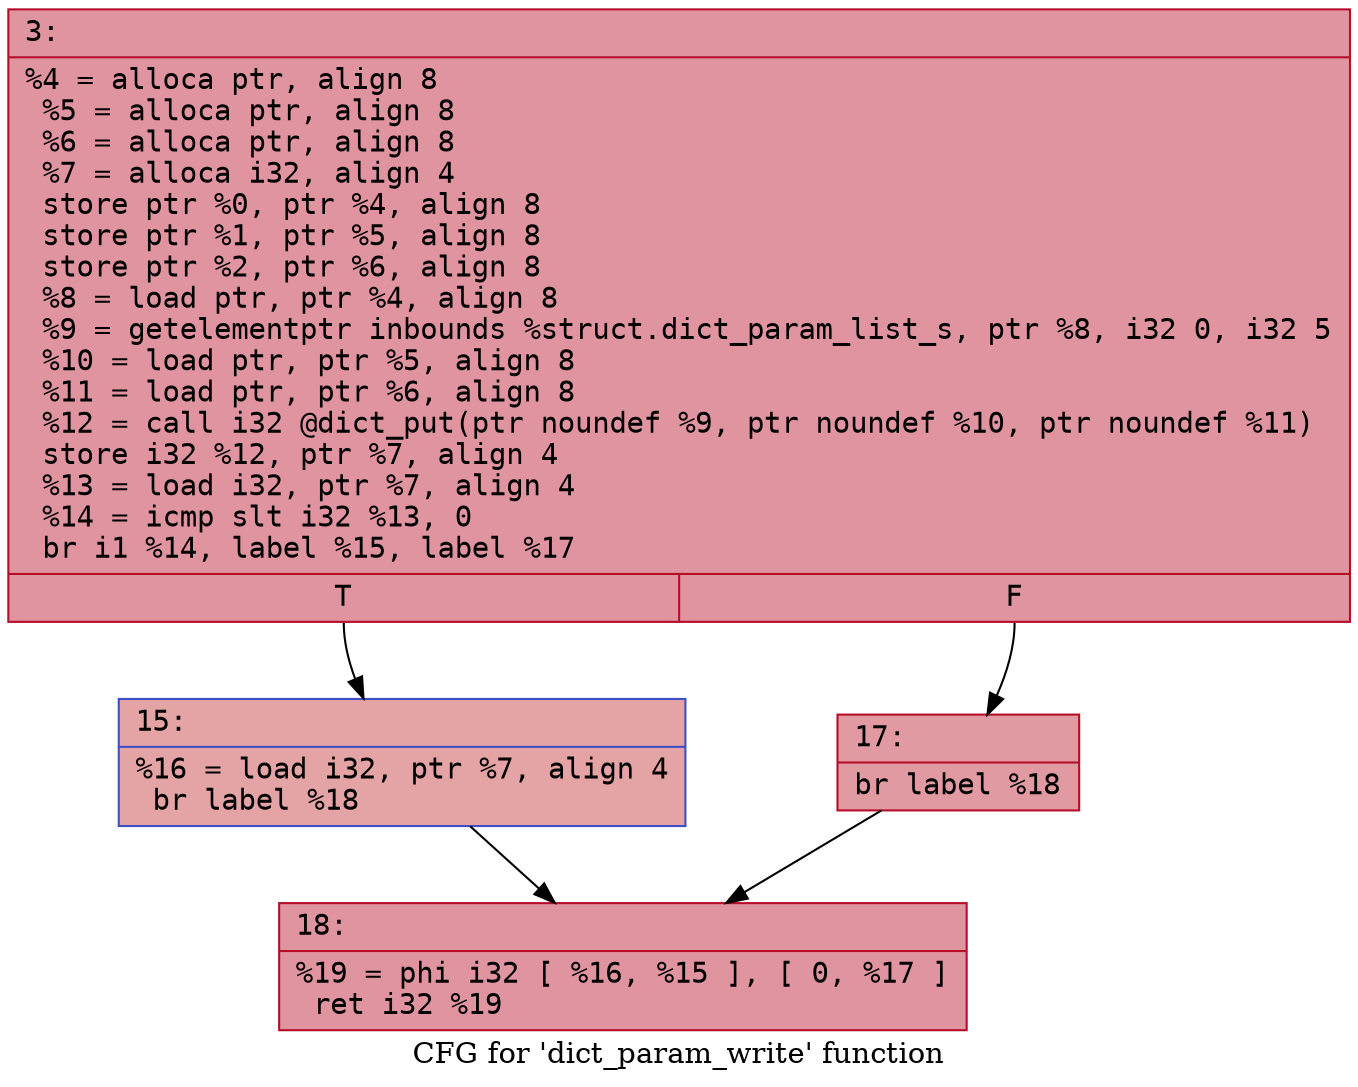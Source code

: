 digraph "CFG for 'dict_param_write' function" {
	label="CFG for 'dict_param_write' function";

	Node0x6000017ae8a0 [shape=record,color="#b70d28ff", style=filled, fillcolor="#b70d2870" fontname="Courier",label="{3:\l|  %4 = alloca ptr, align 8\l  %5 = alloca ptr, align 8\l  %6 = alloca ptr, align 8\l  %7 = alloca i32, align 4\l  store ptr %0, ptr %4, align 8\l  store ptr %1, ptr %5, align 8\l  store ptr %2, ptr %6, align 8\l  %8 = load ptr, ptr %4, align 8\l  %9 = getelementptr inbounds %struct.dict_param_list_s, ptr %8, i32 0, i32 5\l  %10 = load ptr, ptr %5, align 8\l  %11 = load ptr, ptr %6, align 8\l  %12 = call i32 @dict_put(ptr noundef %9, ptr noundef %10, ptr noundef %11)\l  store i32 %12, ptr %7, align 4\l  %13 = load i32, ptr %7, align 4\l  %14 = icmp slt i32 %13, 0\l  br i1 %14, label %15, label %17\l|{<s0>T|<s1>F}}"];
	Node0x6000017ae8a0:s0 -> Node0x6000017ae8f0[tooltip="3 -> 15\nProbability 37.50%" ];
	Node0x6000017ae8a0:s1 -> Node0x6000017ae940[tooltip="3 -> 17\nProbability 62.50%" ];
	Node0x6000017ae8f0 [shape=record,color="#3d50c3ff", style=filled, fillcolor="#c32e3170" fontname="Courier",label="{15:\l|  %16 = load i32, ptr %7, align 4\l  br label %18\l}"];
	Node0x6000017ae8f0 -> Node0x6000017ae990[tooltip="15 -> 18\nProbability 100.00%" ];
	Node0x6000017ae940 [shape=record,color="#b70d28ff", style=filled, fillcolor="#bb1b2c70" fontname="Courier",label="{17:\l|  br label %18\l}"];
	Node0x6000017ae940 -> Node0x6000017ae990[tooltip="17 -> 18\nProbability 100.00%" ];
	Node0x6000017ae990 [shape=record,color="#b70d28ff", style=filled, fillcolor="#b70d2870" fontname="Courier",label="{18:\l|  %19 = phi i32 [ %16, %15 ], [ 0, %17 ]\l  ret i32 %19\l}"];
}
